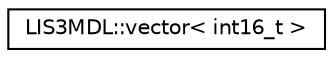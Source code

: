digraph "Graphical Class Hierarchy"
{
  edge [fontname="Helvetica",fontsize="10",labelfontname="Helvetica",labelfontsize="10"];
  node [fontname="Helvetica",fontsize="10",shape=record];
  rankdir="LR";
  Node1 [label="LIS3MDL::vector\< int16_t \>",height=0.2,width=0.4,color="black", fillcolor="white", style="filled",URL="$structLIS3MDL_1_1vector.html"];
}
